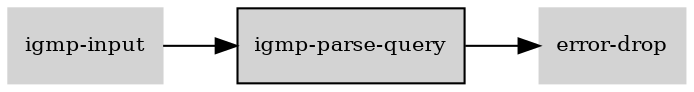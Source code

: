 digraph "igmp_parse_query_subgraph" {
  rankdir=LR;
  node [shape=box, style=filled, fontsize=10, color=lightgray, fontcolor=black, fillcolor=lightgray];
  "igmp-parse-query" [color=black, fontcolor=black, fillcolor=lightgray];
  edge [fontsize=8];
  "igmp-input" -> "igmp-parse-query";
  "igmp-parse-query" -> "error-drop";
}
